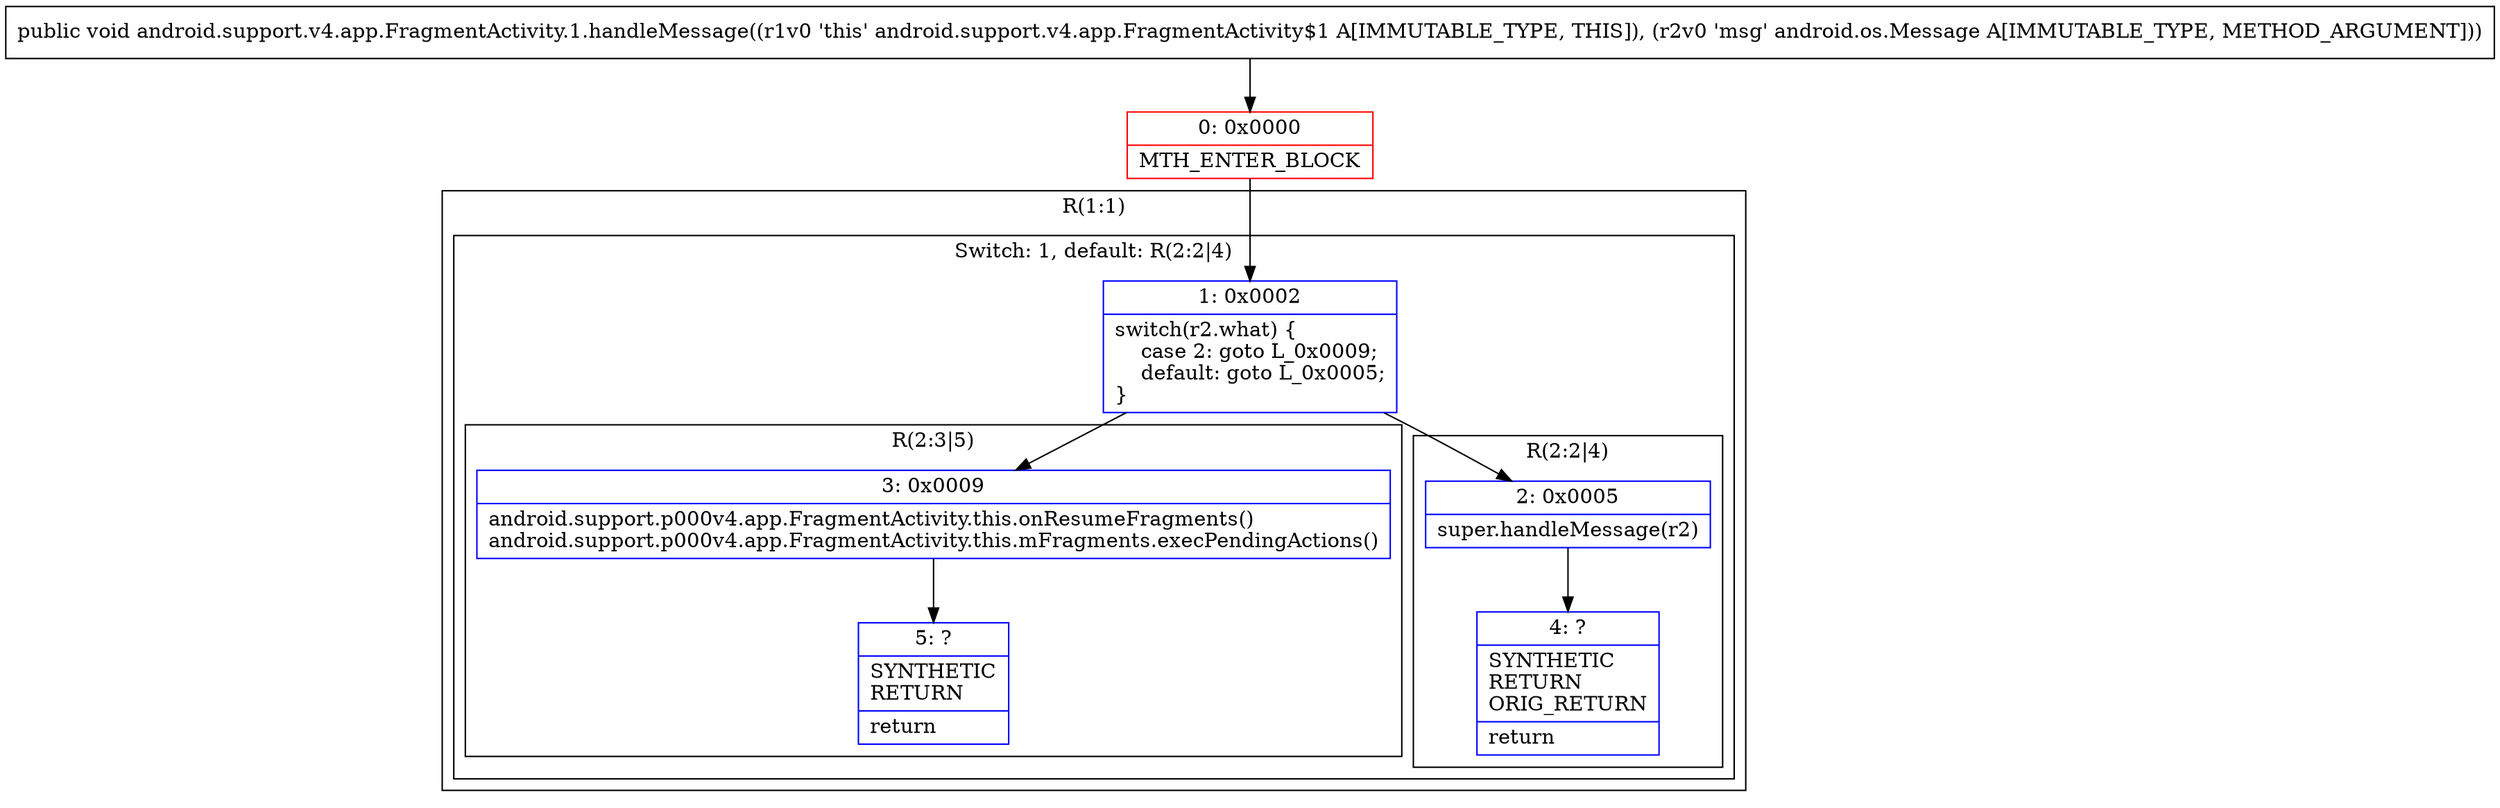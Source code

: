 digraph "CFG forandroid.support.v4.app.FragmentActivity.1.handleMessage(Landroid\/os\/Message;)V" {
subgraph cluster_Region_1104379527 {
label = "R(1:1)";
node [shape=record,color=blue];
subgraph cluster_SwitchRegion_563825174 {
label = "Switch: 1, default: R(2:2|4)";
node [shape=record,color=blue];
Node_1 [shape=record,label="{1\:\ 0x0002|switch(r2.what) \{\l    case 2: goto L_0x0009;\l    default: goto L_0x0005;\l\}\l}"];
subgraph cluster_Region_1883976240 {
label = "R(2:3|5)";
node [shape=record,color=blue];
Node_3 [shape=record,label="{3\:\ 0x0009|android.support.p000v4.app.FragmentActivity.this.onResumeFragments()\landroid.support.p000v4.app.FragmentActivity.this.mFragments.execPendingActions()\l}"];
Node_5 [shape=record,label="{5\:\ ?|SYNTHETIC\lRETURN\l|return\l}"];
}
subgraph cluster_Region_523603853 {
label = "R(2:2|4)";
node [shape=record,color=blue];
Node_2 [shape=record,label="{2\:\ 0x0005|super.handleMessage(r2)\l}"];
Node_4 [shape=record,label="{4\:\ ?|SYNTHETIC\lRETURN\lORIG_RETURN\l|return\l}"];
}
}
}
Node_0 [shape=record,color=red,label="{0\:\ 0x0000|MTH_ENTER_BLOCK\l}"];
MethodNode[shape=record,label="{public void android.support.v4.app.FragmentActivity.1.handleMessage((r1v0 'this' android.support.v4.app.FragmentActivity$1 A[IMMUTABLE_TYPE, THIS]), (r2v0 'msg' android.os.Message A[IMMUTABLE_TYPE, METHOD_ARGUMENT])) }"];
MethodNode -> Node_0;
Node_1 -> Node_2;
Node_1 -> Node_3;
Node_3 -> Node_5;
Node_2 -> Node_4;
Node_0 -> Node_1;
}

